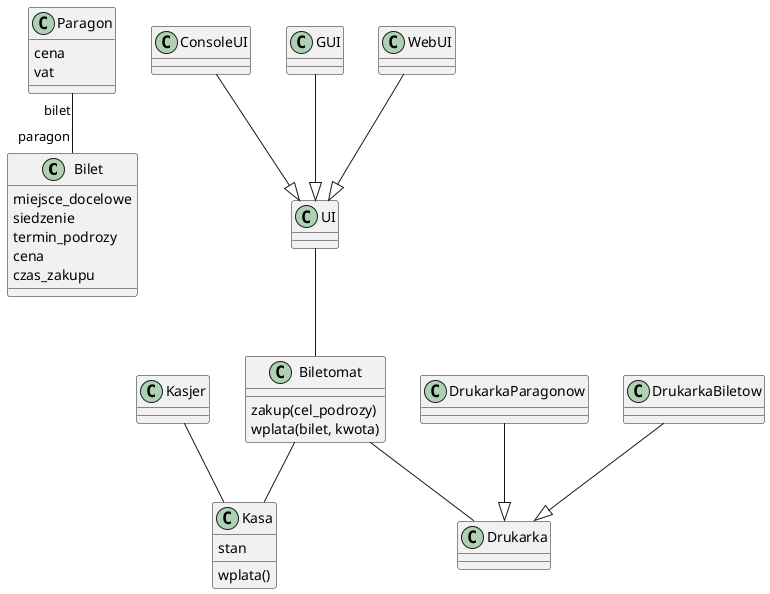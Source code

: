 @startuml

class Bilet{
    miejsce_docelowe
    siedzenie
    termin_podrozy
    cena 
    czas_zakupu
    'paragon opisane przez asocjację
}

class Paragon{
    'bilet opisane przez asocjację
    cena
    vat
}


class Kasjer{

}

class Biletomat{
    zakup(cel_podrozy)
    wplata(bilet, kwota)
}

class Kasa{
    stan
    wplata()
}

class UI{}

class Drukarka{}



Paragon "bilet" -- "paragon" Bilet
Biletomat -- Kasa
Kasjer -- Kasa 
DrukarkaParagonow --|> Drukarka
DrukarkaBiletow --|> Drukarka
Biletomat -- Drukarka
UI -- Biletomat
ConsoleUI --|> UI
GUI --|> UI
WebUI --|> UI
@enduml